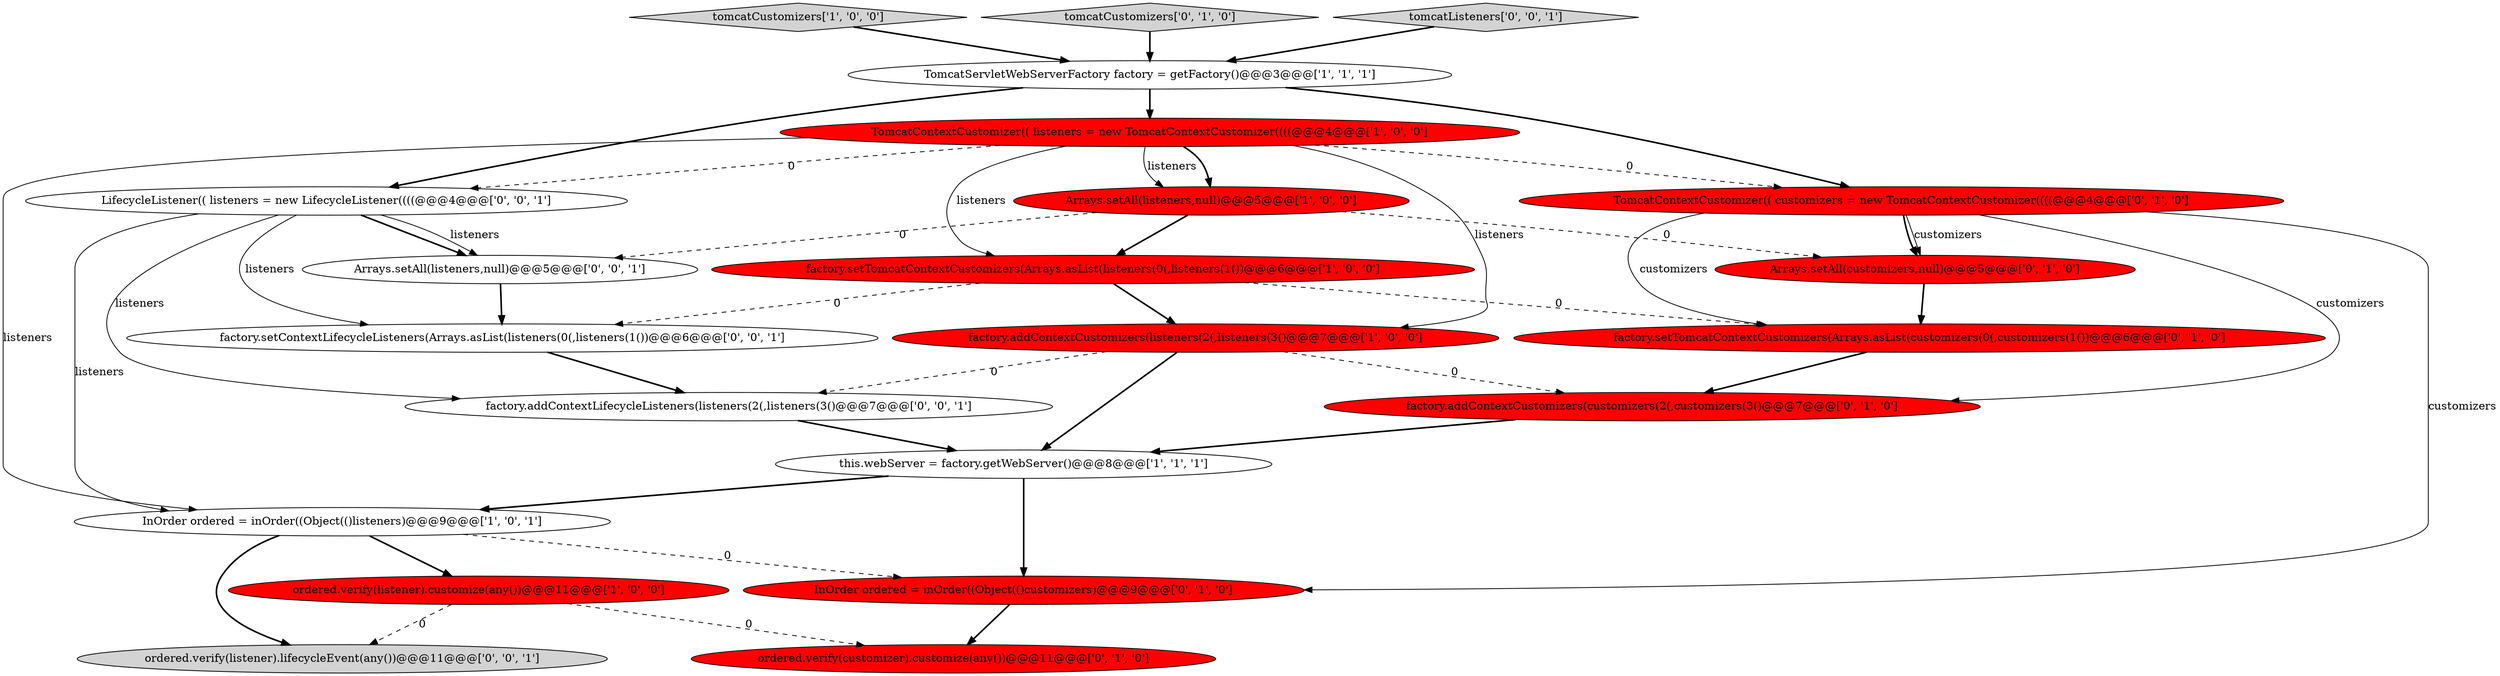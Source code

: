 digraph {
1 [style = filled, label = "Arrays.setAll(listeners,null)@@@5@@@['1', '0', '0']", fillcolor = red, shape = ellipse image = "AAA1AAABBB1BBB"];
18 [style = filled, label = "Arrays.setAll(listeners,null)@@@5@@@['0', '0', '1']", fillcolor = white, shape = ellipse image = "AAA0AAABBB3BBB"];
13 [style = filled, label = "factory.addContextCustomizers(customizers(2(,customizers(3()@@@7@@@['0', '1', '0']", fillcolor = red, shape = ellipse image = "AAA1AAABBB2BBB"];
14 [style = filled, label = "ordered.verify(customizer).customize(any())@@@11@@@['0', '1', '0']", fillcolor = red, shape = ellipse image = "AAA1AAABBB2BBB"];
11 [style = filled, label = "TomcatContextCustomizer(( customizers = new TomcatContextCustomizer((((@@@4@@@['0', '1', '0']", fillcolor = red, shape = ellipse image = "AAA1AAABBB2BBB"];
6 [style = filled, label = "tomcatCustomizers['1', '0', '0']", fillcolor = lightgray, shape = diamond image = "AAA0AAABBB1BBB"];
0 [style = filled, label = "InOrder ordered = inOrder((Object(()listeners)@@@9@@@['1', '0', '1']", fillcolor = white, shape = ellipse image = "AAA0AAABBB1BBB"];
9 [style = filled, label = "InOrder ordered = inOrder((Object(()customizers)@@@9@@@['0', '1', '0']", fillcolor = red, shape = ellipse image = "AAA1AAABBB2BBB"];
19 [style = filled, label = "LifecycleListener(( listeners = new LifecycleListener((((@@@4@@@['0', '0', '1']", fillcolor = white, shape = ellipse image = "AAA0AAABBB3BBB"];
15 [style = filled, label = "tomcatCustomizers['0', '1', '0']", fillcolor = lightgray, shape = diamond image = "AAA0AAABBB2BBB"];
7 [style = filled, label = "ordered.verify(listener).customize(any())@@@11@@@['1', '0', '0']", fillcolor = red, shape = ellipse image = "AAA1AAABBB1BBB"];
16 [style = filled, label = "factory.setContextLifecycleListeners(Arrays.asList(listeners(0(,listeners(1())@@@6@@@['0', '0', '1']", fillcolor = white, shape = ellipse image = "AAA0AAABBB3BBB"];
17 [style = filled, label = "tomcatListeners['0', '0', '1']", fillcolor = lightgray, shape = diamond image = "AAA0AAABBB3BBB"];
12 [style = filled, label = "factory.setTomcatContextCustomizers(Arrays.asList(customizers(0(,customizers(1())@@@6@@@['0', '1', '0']", fillcolor = red, shape = ellipse image = "AAA1AAABBB2BBB"];
5 [style = filled, label = "this.webServer = factory.getWebServer()@@@8@@@['1', '1', '1']", fillcolor = white, shape = ellipse image = "AAA0AAABBB1BBB"];
8 [style = filled, label = "factory.setTomcatContextCustomizers(Arrays.asList(listeners(0(,listeners(1())@@@6@@@['1', '0', '0']", fillcolor = red, shape = ellipse image = "AAA1AAABBB1BBB"];
4 [style = filled, label = "TomcatServletWebServerFactory factory = getFactory()@@@3@@@['1', '1', '1']", fillcolor = white, shape = ellipse image = "AAA0AAABBB1BBB"];
20 [style = filled, label = "ordered.verify(listener).lifecycleEvent(any())@@@11@@@['0', '0', '1']", fillcolor = lightgray, shape = ellipse image = "AAA0AAABBB3BBB"];
3 [style = filled, label = "TomcatContextCustomizer(( listeners = new TomcatContextCustomizer((((@@@4@@@['1', '0', '0']", fillcolor = red, shape = ellipse image = "AAA1AAABBB1BBB"];
21 [style = filled, label = "factory.addContextLifecycleListeners(listeners(2(,listeners(3()@@@7@@@['0', '0', '1']", fillcolor = white, shape = ellipse image = "AAA0AAABBB3BBB"];
2 [style = filled, label = "factory.addContextCustomizers(listeners(2(,listeners(3()@@@7@@@['1', '0', '0']", fillcolor = red, shape = ellipse image = "AAA1AAABBB1BBB"];
10 [style = filled, label = "Arrays.setAll(customizers,null)@@@5@@@['0', '1', '0']", fillcolor = red, shape = ellipse image = "AAA1AAABBB2BBB"];
4->3 [style = bold, label=""];
8->16 [style = dashed, label="0"];
19->18 [style = bold, label=""];
1->8 [style = bold, label=""];
3->1 [style = bold, label=""];
5->9 [style = bold, label=""];
11->13 [style = solid, label="customizers"];
7->14 [style = dashed, label="0"];
19->18 [style = solid, label="listeners"];
4->19 [style = bold, label=""];
7->20 [style = dashed, label="0"];
3->8 [style = solid, label="listeners"];
8->12 [style = dashed, label="0"];
1->18 [style = dashed, label="0"];
11->9 [style = solid, label="customizers"];
1->10 [style = dashed, label="0"];
19->16 [style = solid, label="listeners"];
11->12 [style = solid, label="customizers"];
0->7 [style = bold, label=""];
3->19 [style = dashed, label="0"];
3->0 [style = solid, label="listeners"];
12->13 [style = bold, label=""];
6->4 [style = bold, label=""];
21->5 [style = bold, label=""];
19->0 [style = solid, label="listeners"];
8->2 [style = bold, label=""];
5->0 [style = bold, label=""];
2->21 [style = dashed, label="0"];
11->10 [style = bold, label=""];
10->12 [style = bold, label=""];
16->21 [style = bold, label=""];
2->13 [style = dashed, label="0"];
15->4 [style = bold, label=""];
9->14 [style = bold, label=""];
13->5 [style = bold, label=""];
11->10 [style = solid, label="customizers"];
3->1 [style = solid, label="listeners"];
0->20 [style = bold, label=""];
3->2 [style = solid, label="listeners"];
0->9 [style = dashed, label="0"];
4->11 [style = bold, label=""];
19->21 [style = solid, label="listeners"];
17->4 [style = bold, label=""];
3->11 [style = dashed, label="0"];
2->5 [style = bold, label=""];
18->16 [style = bold, label=""];
}
